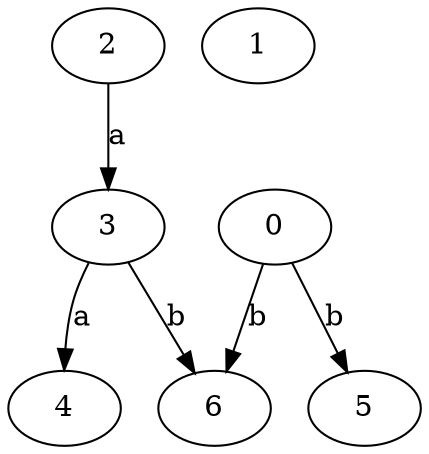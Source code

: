 strict digraph  {
2;
3;
0;
4;
1;
5;
6;
2 -> 3  [label=a];
3 -> 4  [label=a];
3 -> 6  [label=b];
0 -> 5  [label=b];
0 -> 6  [label=b];
}
